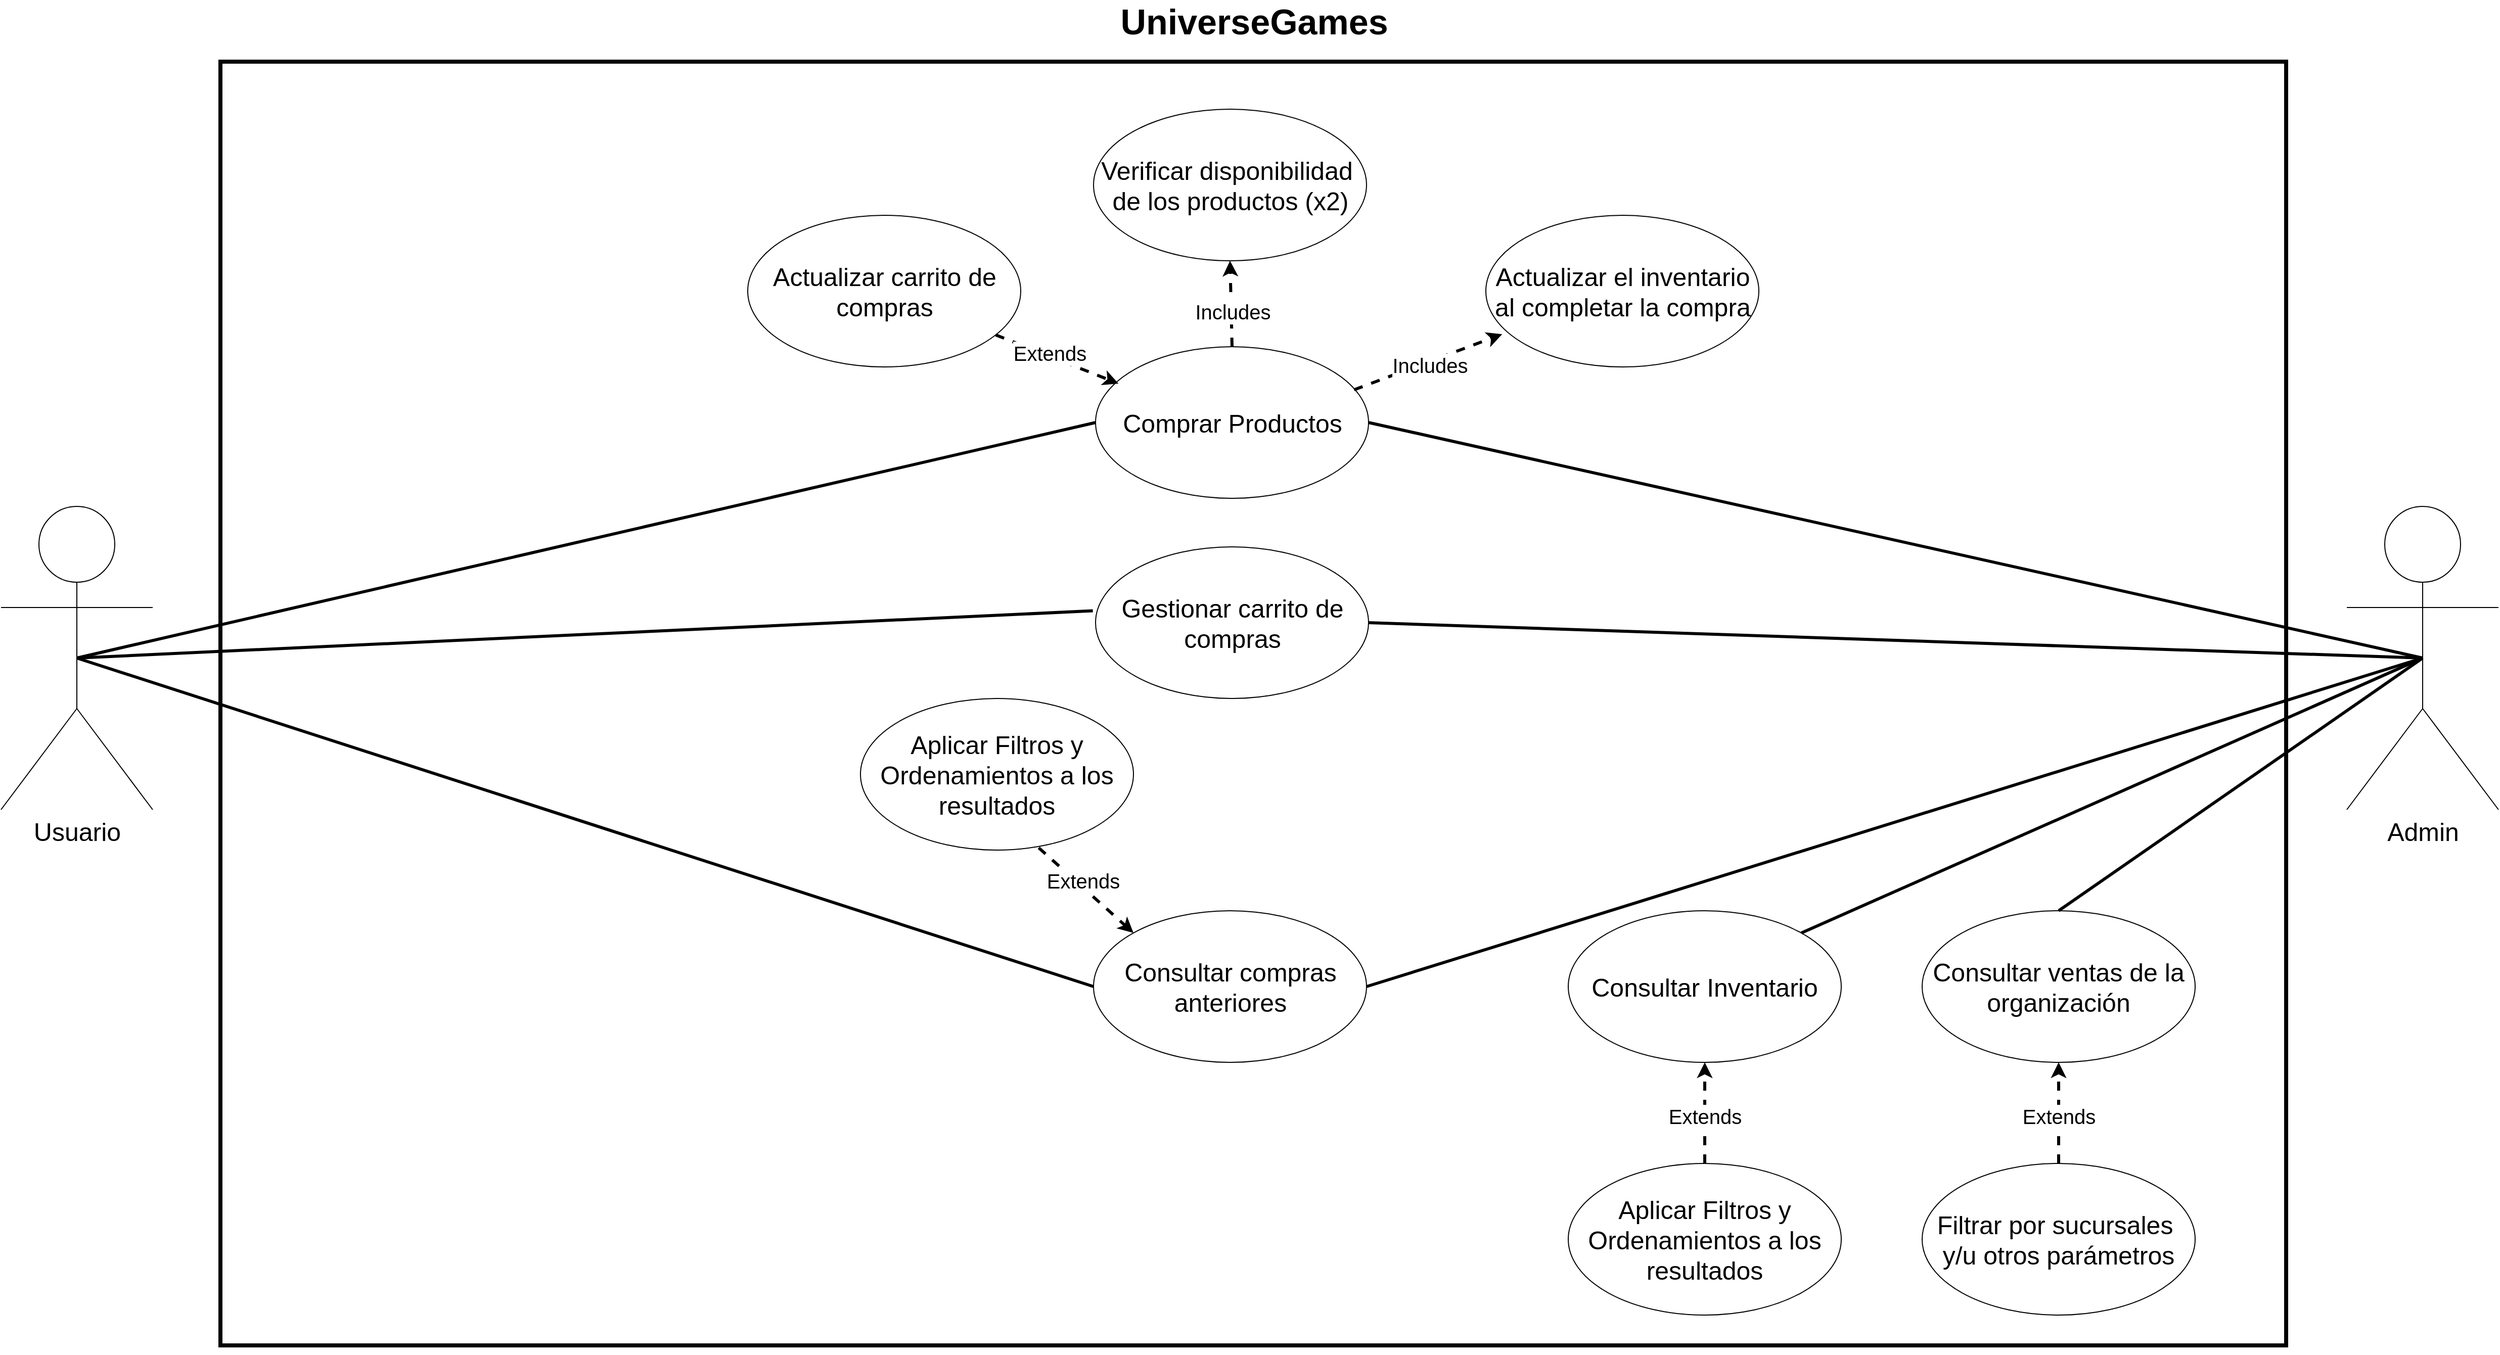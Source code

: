 <mxfile version="24.8.6">
  <diagram name="Page-1" id="929967ad-93f9-6ef4-fab6-5d389245f69c">
    <mxGraphModel grid="1" page="1" gridSize="10" guides="1" tooltips="1" connect="1" arrows="1" fold="1" pageScale="1.5" pageWidth="1169" pageHeight="826" background="none" math="0" shadow="0">
      <root>
        <mxCell id="0" style=";html=1;" />
        <mxCell id="1" style=";html=1;" parent="0" />
        <mxCell id="1672d66443f91eb5-23" value="&lt;font style=&quot;font-size: 35px;&quot;&gt;UniverseGames&lt;/font&gt;" style="text;strokeColor=none;fillColor=none;html=1;fontSize=24;fontStyle=1;verticalAlign=middle;align=center;" vertex="1" parent="1">
          <mxGeometry x="737" y="50" width="2043" height="40" as="geometry" />
        </mxCell>
        <mxCell id="SKr29IaPsxCu_U1CPpAR-2" value="" style="rounded=0;whiteSpace=wrap;html=1;strokeWidth=4;" vertex="1" parent="1">
          <mxGeometry x="737" y="110" width="2043" height="1270" as="geometry" />
        </mxCell>
        <mxCell id="SKr29IaPsxCu_U1CPpAR-3" value="&lt;font style=&quot;font-size: 25px;&quot;&gt;Usuario&lt;/font&gt;" style="shape=umlActor;verticalLabelPosition=bottom;verticalAlign=top;html=1;outlineConnect=0;" vertex="1" parent="1">
          <mxGeometry x="520" y="550" width="150" height="300" as="geometry" />
        </mxCell>
        <mxCell id="SKr29IaPsxCu_U1CPpAR-4" value="&lt;font style=&quot;font-size: 25px;&quot;&gt;Admin&lt;/font&gt;" style="shape=umlActor;verticalLabelPosition=bottom;verticalAlign=top;html=1;outlineConnect=0;" vertex="1" parent="1">
          <mxGeometry x="2840" y="550" width="150" height="300" as="geometry" />
        </mxCell>
        <mxCell id="SKr29IaPsxCu_U1CPpAR-5" value="&lt;font style=&quot;font-size: 25px;&quot;&gt;Comprar Productos&lt;/font&gt;" style="ellipse;whiteSpace=wrap;html=1;" vertex="1" parent="1">
          <mxGeometry x="1602.5" y="392" width="270" height="150" as="geometry" />
        </mxCell>
        <mxCell id="SKr29IaPsxCu_U1CPpAR-6" value="&lt;font style=&quot;font-size: 25px;&quot;&gt;Actualizar carrito de compras&lt;/font&gt;" style="ellipse;whiteSpace=wrap;html=1;" vertex="1" parent="1">
          <mxGeometry x="1258.5" y="262" width="270" height="150" as="geometry" />
        </mxCell>
        <mxCell id="SKr29IaPsxCu_U1CPpAR-7" value="&lt;font style=&quot;font-size: 25px;&quot;&gt;Actualizar el inventario al completar la compra&lt;/font&gt;" style="ellipse;whiteSpace=wrap;html=1;" vertex="1" parent="1">
          <mxGeometry x="1988.5" y="262" width="270" height="150" as="geometry" />
        </mxCell>
        <mxCell id="SKr29IaPsxCu_U1CPpAR-8" value="" style="endArrow=classic;html=1;rounded=0;entryX=0.084;entryY=0.243;entryDx=0;entryDy=0;strokeWidth=3;dashed=1;entryPerimeter=0;" edge="1" parent="1" source="SKr29IaPsxCu_U1CPpAR-6" target="SKr29IaPsxCu_U1CPpAR-5">
          <mxGeometry width="50" height="50" relative="1" as="geometry">
            <mxPoint x="1240" y="250" as="sourcePoint" />
            <mxPoint x="1290" y="200" as="targetPoint" />
          </mxGeometry>
        </mxCell>
        <mxCell id="SKr29IaPsxCu_U1CPpAR-9" value="&lt;font style=&quot;font-size: 20px;&quot;&gt;Extends&lt;/font&gt;" style="edgeLabel;html=1;align=center;verticalAlign=middle;resizable=0;points=[];" connectable="0" vertex="1" parent="SKr29IaPsxCu_U1CPpAR-8">
          <mxGeometry x="-0.146" y="5" relative="1" as="geometry">
            <mxPoint x="-1" y="1" as="offset" />
          </mxGeometry>
        </mxCell>
        <mxCell id="SKr29IaPsxCu_U1CPpAR-13" value="" style="endArrow=classic;html=1;rounded=0;entryX=0.06;entryY=0.784;entryDx=0;entryDy=0;strokeWidth=3;dashed=1;exitX=0.947;exitY=0.284;exitDx=0;exitDy=0;exitPerimeter=0;entryPerimeter=0;" edge="1" parent="1" source="SKr29IaPsxCu_U1CPpAR-5" target="SKr29IaPsxCu_U1CPpAR-7">
          <mxGeometry width="50" height="50" relative="1" as="geometry">
            <mxPoint x="1089" y="40" as="sourcePoint" />
            <mxPoint x="1180" y="116" as="targetPoint" />
          </mxGeometry>
        </mxCell>
        <mxCell id="SKr29IaPsxCu_U1CPpAR-14" value="&lt;font style=&quot;font-size: 20px;&quot;&gt;Includes&lt;/font&gt;" style="edgeLabel;html=1;align=center;verticalAlign=middle;resizable=0;points=[];" connectable="0" vertex="1" parent="SKr29IaPsxCu_U1CPpAR-13">
          <mxGeometry x="-0.146" y="5" relative="1" as="geometry">
            <mxPoint x="14" y="3" as="offset" />
          </mxGeometry>
        </mxCell>
        <mxCell id="SKr29IaPsxCu_U1CPpAR-15" value="" style="endArrow=none;html=1;rounded=0;entryX=0;entryY=0.5;entryDx=0;entryDy=0;strokeWidth=3;exitX=0.5;exitY=0.5;exitDx=0;exitDy=0;exitPerimeter=0;" edge="1" parent="1" source="SKr29IaPsxCu_U1CPpAR-3" target="SKr29IaPsxCu_U1CPpAR-5">
          <mxGeometry width="50" height="50" relative="1" as="geometry">
            <mxPoint x="1030" y="180" as="sourcePoint" />
            <mxPoint x="1080" y="130" as="targetPoint" />
          </mxGeometry>
        </mxCell>
        <mxCell id="SKr29IaPsxCu_U1CPpAR-16" value="" style="endArrow=none;html=1;rounded=0;entryX=0.5;entryY=0.5;entryDx=0;entryDy=0;strokeWidth=3;exitX=1;exitY=0.5;exitDx=0;exitDy=0;entryPerimeter=0;" edge="1" parent="1" source="SKr29IaPsxCu_U1CPpAR-5" target="SKr29IaPsxCu_U1CPpAR-4">
          <mxGeometry width="50" height="50" relative="1" as="geometry">
            <mxPoint x="1400" y="154" as="sourcePoint" />
            <mxPoint x="1935" y="154" as="targetPoint" />
          </mxGeometry>
        </mxCell>
        <mxCell id="SKr29IaPsxCu_U1CPpAR-25" value="&lt;font style=&quot;font-size: 25px;&quot;&gt;Consultar compras anteriores&lt;/font&gt;" style="ellipse;whiteSpace=wrap;html=1;" vertex="1" parent="1">
          <mxGeometry x="1600.5" y="950" width="270" height="150" as="geometry" />
        </mxCell>
        <mxCell id="SKr29IaPsxCu_U1CPpAR-26" value="&lt;font style=&quot;font-size: 25px;&quot;&gt;Verificar disponibilidad&amp;nbsp; de los productos (x2)&lt;/font&gt;" style="ellipse;whiteSpace=wrap;html=1;" vertex="1" parent="1">
          <mxGeometry x="1600.5" y="157" width="270" height="150" as="geometry" />
        </mxCell>
        <mxCell id="SKr29IaPsxCu_U1CPpAR-27" value="" style="endArrow=classic;html=1;rounded=0;entryX=0.5;entryY=1;entryDx=0;entryDy=0;strokeWidth=3;dashed=1;exitX=0.5;exitY=0;exitDx=0;exitDy=0;" edge="1" parent="1" source="SKr29IaPsxCu_U1CPpAR-5" target="SKr29IaPsxCu_U1CPpAR-26">
          <mxGeometry width="50" height="50" relative="1" as="geometry">
            <mxPoint x="1403" y="107" as="sourcePoint" />
            <mxPoint x="1559" y="-2" as="targetPoint" />
          </mxGeometry>
        </mxCell>
        <mxCell id="SKr29IaPsxCu_U1CPpAR-28" value="&lt;font style=&quot;font-size: 20px;&quot;&gt;Includes&lt;/font&gt;" style="edgeLabel;html=1;align=center;verticalAlign=middle;resizable=0;points=[];" connectable="0" vertex="1" parent="SKr29IaPsxCu_U1CPpAR-27">
          <mxGeometry x="-0.146" y="5" relative="1" as="geometry">
            <mxPoint x="6" y="1" as="offset" />
          </mxGeometry>
        </mxCell>
        <mxCell id="SKr29IaPsxCu_U1CPpAR-33" value="&lt;font style=&quot;font-size: 25px;&quot;&gt;Aplicar Filtros y Ordenamientos a los&lt;/font&gt;&lt;div&gt;&lt;font style=&quot;font-size: 25px;&quot;&gt;resultados&lt;/font&gt;&lt;/div&gt;" style="ellipse;whiteSpace=wrap;html=1;" vertex="1" parent="1">
          <mxGeometry x="1370" y="740" width="270" height="150" as="geometry" />
        </mxCell>
        <mxCell id="SKr29IaPsxCu_U1CPpAR-34" value="" style="endArrow=classic;html=1;rounded=0;entryX=0;entryY=0;entryDx=0;entryDy=0;strokeWidth=3;dashed=1;exitX=0.653;exitY=0.985;exitDx=0;exitDy=0;exitPerimeter=0;" edge="1" parent="1" source="SKr29IaPsxCu_U1CPpAR-33" target="SKr29IaPsxCu_U1CPpAR-25">
          <mxGeometry width="50" height="50" relative="1" as="geometry">
            <mxPoint x="1160" y="388" as="sourcePoint" />
            <mxPoint x="1236" y="454" as="targetPoint" />
          </mxGeometry>
        </mxCell>
        <mxCell id="SKr29IaPsxCu_U1CPpAR-35" value="&lt;font style=&quot;font-size: 20px;&quot;&gt;Extends&lt;/font&gt;" style="edgeLabel;html=1;align=center;verticalAlign=middle;resizable=0;points=[];" connectable="0" vertex="1" parent="SKr29IaPsxCu_U1CPpAR-34">
          <mxGeometry x="-0.146" y="5" relative="1" as="geometry">
            <mxPoint as="offset" />
          </mxGeometry>
        </mxCell>
        <mxCell id="SKr29IaPsxCu_U1CPpAR-36" value="" style="endArrow=none;html=1;rounded=0;strokeWidth=3;exitX=1;exitY=0.5;exitDx=0;exitDy=0;entryX=0.5;entryY=0.5;entryDx=0;entryDy=0;entryPerimeter=0;" edge="1" parent="1" source="SKr29IaPsxCu_U1CPpAR-25" target="SKr29IaPsxCu_U1CPpAR-4">
          <mxGeometry width="50" height="50" relative="1" as="geometry">
            <mxPoint x="1442" y="515" as="sourcePoint" />
            <mxPoint x="1990" y="420" as="targetPoint" />
          </mxGeometry>
        </mxCell>
        <mxCell id="SKr29IaPsxCu_U1CPpAR-37" value="" style="endArrow=none;html=1;rounded=0;strokeWidth=3;exitX=0.5;exitY=0.5;exitDx=0;exitDy=0;exitPerimeter=0;entryX=0;entryY=0.5;entryDx=0;entryDy=0;" edge="1" parent="1" source="SKr29IaPsxCu_U1CPpAR-3" target="SKr29IaPsxCu_U1CPpAR-25">
          <mxGeometry width="50" height="50" relative="1" as="geometry">
            <mxPoint x="645" y="425" as="sourcePoint" />
            <mxPoint x="1172" y="515" as="targetPoint" />
          </mxGeometry>
        </mxCell>
        <mxCell id="SKr29IaPsxCu_U1CPpAR-39" value="&lt;font style=&quot;font-size: 25px;&quot;&gt;Consultar ventas de la organización&lt;/font&gt;" style="ellipse;whiteSpace=wrap;html=1;" vertex="1" parent="1">
          <mxGeometry x="2420" y="950" width="270" height="150" as="geometry" />
        </mxCell>
        <mxCell id="SKr29IaPsxCu_U1CPpAR-40" style="edgeStyle=orthogonalEdgeStyle;rounded=0;orthogonalLoop=1;jettySize=auto;html=1;exitX=0.5;exitY=1;exitDx=0;exitDy=0;" edge="1" parent="1" source="SKr29IaPsxCu_U1CPpAR-2" target="SKr29IaPsxCu_U1CPpAR-2">
          <mxGeometry relative="1" as="geometry" />
        </mxCell>
        <mxCell id="SKr29IaPsxCu_U1CPpAR-41" value="&lt;font style=&quot;font-size: 25px;&quot;&gt;Consultar Inventario&lt;/font&gt;" style="ellipse;whiteSpace=wrap;html=1;" vertex="1" parent="1">
          <mxGeometry x="2070" y="950" width="270" height="150" as="geometry" />
        </mxCell>
        <mxCell id="SKr29IaPsxCu_U1CPpAR-42" value="&lt;font style=&quot;font-size: 25px;&quot;&gt;Filtrar por sucursales&amp;nbsp;&lt;/font&gt;&lt;div&gt;&lt;font style=&quot;font-size: 25px;&quot;&gt;y/u otros parámetros&lt;/font&gt;&lt;/div&gt;" style="ellipse;whiteSpace=wrap;html=1;" vertex="1" parent="1">
          <mxGeometry x="2420" y="1200" width="270" height="150" as="geometry" />
        </mxCell>
        <mxCell id="SKr29IaPsxCu_U1CPpAR-43" value="" style="endArrow=none;html=1;rounded=0;strokeWidth=3;exitX=1;exitY=0;exitDx=0;exitDy=0;entryX=0.5;entryY=0.5;entryDx=0;entryDy=0;entryPerimeter=0;" edge="1" parent="1" source="SKr29IaPsxCu_U1CPpAR-41" target="SKr29IaPsxCu_U1CPpAR-4">
          <mxGeometry width="50" height="50" relative="1" as="geometry">
            <mxPoint x="1880" y="825" as="sourcePoint" />
            <mxPoint x="2900" y="410" as="targetPoint" />
          </mxGeometry>
        </mxCell>
        <mxCell id="SKr29IaPsxCu_U1CPpAR-44" value="" style="endArrow=none;html=1;rounded=0;strokeWidth=3;exitX=0.5;exitY=0;exitDx=0;exitDy=0;entryX=0.5;entryY=0.5;entryDx=0;entryDy=0;entryPerimeter=0;" edge="1" parent="1" source="SKr29IaPsxCu_U1CPpAR-39" target="SKr29IaPsxCu_U1CPpAR-4">
          <mxGeometry width="50" height="50" relative="1" as="geometry">
            <mxPoint x="2125" y="800" as="sourcePoint" />
            <mxPoint x="2900" y="410" as="targetPoint" />
          </mxGeometry>
        </mxCell>
        <mxCell id="SKr29IaPsxCu_U1CPpAR-46" value="" style="endArrow=classic;html=1;rounded=0;strokeWidth=3;dashed=1;" edge="1" parent="1" source="SKr29IaPsxCu_U1CPpAR-42" target="SKr29IaPsxCu_U1CPpAR-39">
          <mxGeometry width="50" height="50" relative="1" as="geometry">
            <mxPoint x="1556" y="688" as="sourcePoint" />
            <mxPoint x="1650" y="772" as="targetPoint" />
          </mxGeometry>
        </mxCell>
        <mxCell id="SKr29IaPsxCu_U1CPpAR-47" value="&lt;font style=&quot;font-size: 20px;&quot;&gt;Extends&lt;/font&gt;" style="edgeLabel;html=1;align=center;verticalAlign=middle;resizable=0;points=[];" connectable="0" vertex="1" parent="SKr29IaPsxCu_U1CPpAR-46">
          <mxGeometry x="-0.146" y="5" relative="1" as="geometry">
            <mxPoint x="5" y="-5" as="offset" />
          </mxGeometry>
        </mxCell>
        <mxCell id="SKr29IaPsxCu_U1CPpAR-50" value="&lt;font style=&quot;font-size: 25px;&quot;&gt;Aplicar Filtros y Ordenamientos a los&lt;/font&gt;&lt;div&gt;&lt;font style=&quot;font-size: 25px;&quot;&gt;resultados&lt;/font&gt;&lt;/div&gt;" style="ellipse;whiteSpace=wrap;html=1;" vertex="1" parent="1">
          <mxGeometry x="2070" y="1200" width="270" height="150" as="geometry" />
        </mxCell>
        <mxCell id="SKr29IaPsxCu_U1CPpAR-51" value="" style="endArrow=classic;html=1;rounded=0;strokeWidth=3;dashed=1;exitX=0.5;exitY=0;exitDx=0;exitDy=0;entryX=0.5;entryY=1;entryDx=0;entryDy=0;" edge="1" parent="1" source="SKr29IaPsxCu_U1CPpAR-50" target="SKr29IaPsxCu_U1CPpAR-41">
          <mxGeometry width="50" height="50" relative="1" as="geometry">
            <mxPoint x="2545" y="1050" as="sourcePoint" />
            <mxPoint x="2545" y="950" as="targetPoint" />
          </mxGeometry>
        </mxCell>
        <mxCell id="SKr29IaPsxCu_U1CPpAR-52" value="&lt;font style=&quot;font-size: 20px;&quot;&gt;Extends&lt;/font&gt;" style="edgeLabel;html=1;align=center;verticalAlign=middle;resizable=0;points=[];" connectable="0" vertex="1" parent="SKr29IaPsxCu_U1CPpAR-51">
          <mxGeometry x="-0.146" y="5" relative="1" as="geometry">
            <mxPoint x="5" y="-5" as="offset" />
          </mxGeometry>
        </mxCell>
        <mxCell id="SKr29IaPsxCu_U1CPpAR-55" value="&lt;font style=&quot;font-size: 25px;&quot;&gt;Gestionar carrito de compras&lt;/font&gt;" style="ellipse;whiteSpace=wrap;html=1;" vertex="1" parent="1">
          <mxGeometry x="1602.5" y="590" width="270" height="150" as="geometry" />
        </mxCell>
        <mxCell id="SKr29IaPsxCu_U1CPpAR-56" value="" style="endArrow=none;html=1;rounded=0;entryX=-0.01;entryY=0.422;entryDx=0;entryDy=0;strokeWidth=3;entryPerimeter=0;exitX=0.5;exitY=0.5;exitDx=0;exitDy=0;exitPerimeter=0;" edge="1" parent="1" source="SKr29IaPsxCu_U1CPpAR-3" target="SKr29IaPsxCu_U1CPpAR-55">
          <mxGeometry width="50" height="50" relative="1" as="geometry">
            <mxPoint x="640" y="420" as="sourcePoint" />
            <mxPoint x="1613" y="477" as="targetPoint" />
          </mxGeometry>
        </mxCell>
        <mxCell id="SKr29IaPsxCu_U1CPpAR-57" value="" style="endArrow=none;html=1;rounded=0;strokeWidth=3;exitX=1;exitY=0.5;exitDx=0;exitDy=0;entryX=0.5;entryY=0.5;entryDx=0;entryDy=0;entryPerimeter=0;" edge="1" parent="1" source="SKr29IaPsxCu_U1CPpAR-55" target="SKr29IaPsxCu_U1CPpAR-4">
          <mxGeometry width="50" height="50" relative="1" as="geometry">
            <mxPoint x="1881" y="1065" as="sourcePoint" />
            <mxPoint x="2900" y="410" as="targetPoint" />
          </mxGeometry>
        </mxCell>
      </root>
    </mxGraphModel>
  </diagram>
</mxfile>

